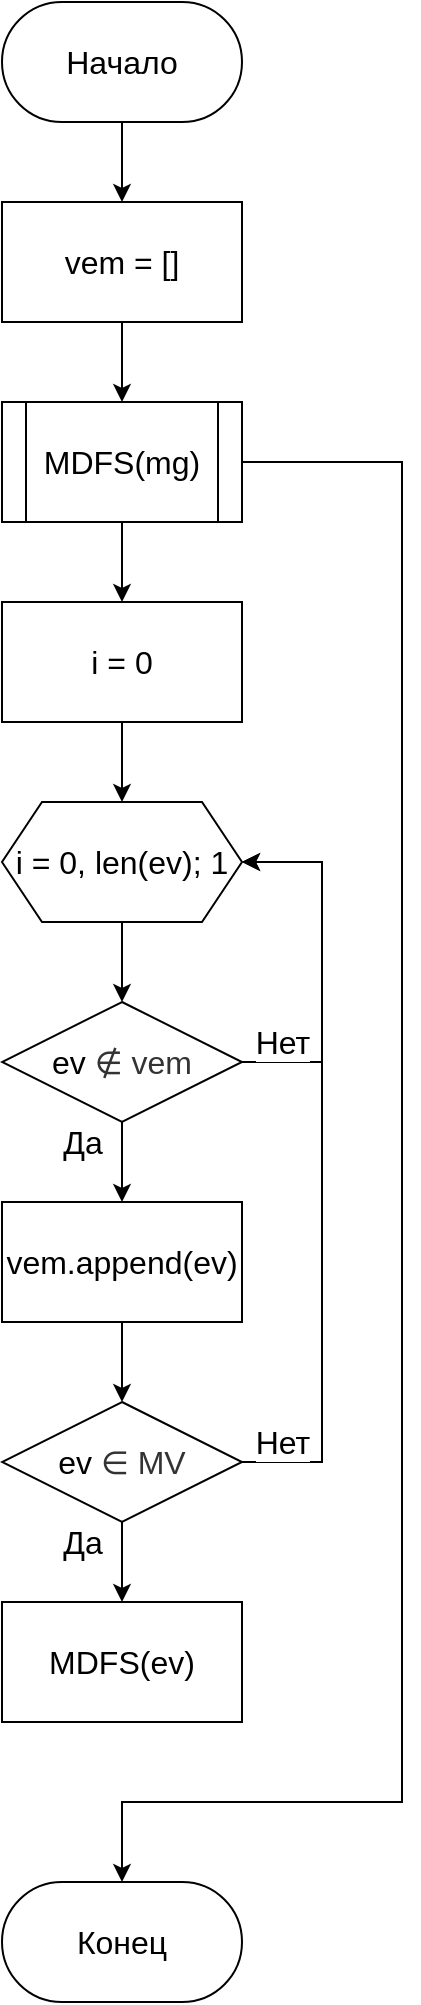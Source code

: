 <mxfile version="20.0.1" type="github" pages="2">
  <diagram id="Fa4nZYaR2a0glFOzJW1c" name="MDFS">
    <mxGraphModel dx="782" dy="436" grid="1" gridSize="10" guides="1" tooltips="1" connect="1" arrows="1" fold="1" page="1" pageScale="1" pageWidth="1169" pageHeight="1654" math="0" shadow="0">
      <root>
        <mxCell id="0" />
        <mxCell id="1" parent="0" />
        <mxCell id="YuWTMLX5p2OOOxLuSh0_-25" style="edgeStyle=orthogonalEdgeStyle;rounded=0;orthogonalLoop=1;jettySize=auto;html=1;exitX=0.5;exitY=1;exitDx=0;exitDy=0;entryX=0.5;entryY=0;entryDx=0;entryDy=0;fontFamily=Helvetica;fontSize=16;" edge="1" parent="1" source="YuWTMLX5p2OOOxLuSh0_-35" target="YuWTMLX5p2OOOxLuSh0_-11">
          <mxGeometry relative="1" as="geometry">
            <mxPoint x="460" y="480" as="sourcePoint" />
          </mxGeometry>
        </mxCell>
        <mxCell id="YuWTMLX5p2OOOxLuSh0_-9" style="edgeStyle=orthogonalEdgeStyle;rounded=0;orthogonalLoop=1;jettySize=auto;html=1;exitX=0.5;exitY=1;exitDx=0;exitDy=0;fontSize=16;entryX=0.5;entryY=0;entryDx=0;entryDy=0;" edge="1" parent="1" source="YuWTMLX5p2OOOxLuSh0_-8" target="YuWTMLX5p2OOOxLuSh0_-18">
          <mxGeometry relative="1" as="geometry">
            <mxPoint x="470" y="200" as="targetPoint" />
          </mxGeometry>
        </mxCell>
        <mxCell id="YuWTMLX5p2OOOxLuSh0_-8" value="vem = []" style="rounded=0;whiteSpace=wrap;html=1;fontSize=16;" vertex="1" parent="1">
          <mxGeometry x="400" y="120" width="120" height="60" as="geometry" />
        </mxCell>
        <mxCell id="YuWTMLX5p2OOOxLuSh0_-13" value="Да" style="edgeStyle=orthogonalEdgeStyle;rounded=0;orthogonalLoop=1;jettySize=auto;html=1;exitX=0.5;exitY=1;exitDx=0;exitDy=0;fontFamily=Helvetica;fontSize=16;entryX=0.5;entryY=0;entryDx=0;entryDy=0;" edge="1" parent="1" source="YuWTMLX5p2OOOxLuSh0_-11" target="YuWTMLX5p2OOOxLuSh0_-14">
          <mxGeometry x="-0.5" y="-20" relative="1" as="geometry">
            <mxPoint x="460" y="620" as="targetPoint" />
            <mxPoint as="offset" />
          </mxGeometry>
        </mxCell>
        <mxCell id="YuWTMLX5p2OOOxLuSh0_-24" value="Нет" style="edgeStyle=orthogonalEdgeStyle;rounded=0;orthogonalLoop=1;jettySize=auto;html=1;exitX=1;exitY=0.5;exitDx=0;exitDy=0;entryX=1;entryY=0.5;entryDx=0;entryDy=0;fontFamily=Helvetica;fontSize=16;" edge="1" parent="1" source="YuWTMLX5p2OOOxLuSh0_-11" target="YuWTMLX5p2OOOxLuSh0_-35">
          <mxGeometry x="-0.778" y="10" relative="1" as="geometry">
            <mxPoint x="520" y="450" as="targetPoint" />
            <Array as="points">
              <mxPoint x="560" y="550" />
              <mxPoint x="560" y="450" />
            </Array>
            <mxPoint as="offset" />
          </mxGeometry>
        </mxCell>
        <mxCell id="YuWTMLX5p2OOOxLuSh0_-11" value="&lt;font style=&quot;font-size: 16px;&quot;&gt;ev&amp;nbsp;&lt;span style=&quot;color: rgb(51, 51, 51); text-align: start; background-color: rgb(255, 255, 255);&quot;&gt;∉&lt;/span&gt;&lt;span style=&quot;color: rgb(51, 51, 51); text-align: start; background-color: rgb(255, 255, 255);&quot;&gt;&amp;nbsp;vem&lt;/span&gt;&lt;/font&gt;" style="rhombus;whiteSpace=wrap;html=1;fontSize=16;" vertex="1" parent="1">
          <mxGeometry x="400" y="520" width="120" height="60" as="geometry" />
        </mxCell>
        <mxCell id="YuWTMLX5p2OOOxLuSh0_-16" style="edgeStyle=orthogonalEdgeStyle;rounded=0;orthogonalLoop=1;jettySize=auto;html=1;exitX=0.5;exitY=1;exitDx=0;exitDy=0;entryX=0.5;entryY=0;entryDx=0;entryDy=0;fontFamily=Helvetica;fontSize=16;" edge="1" parent="1" source="YuWTMLX5p2OOOxLuSh0_-14" target="YuWTMLX5p2OOOxLuSh0_-15">
          <mxGeometry relative="1" as="geometry" />
        </mxCell>
        <mxCell id="YuWTMLX5p2OOOxLuSh0_-14" value="vem.append(ev)" style="rounded=0;whiteSpace=wrap;html=1;fontFamily=Helvetica;fontSize=16;" vertex="1" parent="1">
          <mxGeometry x="400" y="620" width="120" height="60" as="geometry" />
        </mxCell>
        <mxCell id="YuWTMLX5p2OOOxLuSh0_-23" value="Нет" style="edgeStyle=orthogonalEdgeStyle;rounded=0;orthogonalLoop=1;jettySize=auto;html=1;exitX=1;exitY=0.5;exitDx=0;exitDy=0;entryX=1;entryY=0.5;entryDx=0;entryDy=0;fontFamily=Helvetica;fontSize=16;" edge="1" parent="1" source="YuWTMLX5p2OOOxLuSh0_-15" target="YuWTMLX5p2OOOxLuSh0_-35">
          <mxGeometry x="-0.895" y="10" relative="1" as="geometry">
            <mxPoint x="520" y="450" as="targetPoint" />
            <Array as="points">
              <mxPoint x="560" y="750" />
              <mxPoint x="560" y="450" />
            </Array>
            <mxPoint as="offset" />
          </mxGeometry>
        </mxCell>
        <mxCell id="YuWTMLX5p2OOOxLuSh0_-39" value="Да" style="edgeStyle=orthogonalEdgeStyle;rounded=0;orthogonalLoop=1;jettySize=auto;html=1;exitX=0.5;exitY=1;exitDx=0;exitDy=0;entryX=0.5;entryY=0;entryDx=0;entryDy=0;fontFamily=Helvetica;fontSize=16;" edge="1" parent="1" source="YuWTMLX5p2OOOxLuSh0_-15" target="YuWTMLX5p2OOOxLuSh0_-38">
          <mxGeometry x="-0.5" y="-20" relative="1" as="geometry">
            <mxPoint as="offset" />
          </mxGeometry>
        </mxCell>
        <mxCell id="YuWTMLX5p2OOOxLuSh0_-15" value="&lt;font style=&quot;font-size: 16px;&quot;&gt;ev&amp;nbsp;&lt;span style=&quot;color: rgb(51, 51, 51); text-align: start; background-color: rgb(255, 255, 255);&quot;&gt;∈ MV&lt;/span&gt;&lt;/font&gt;" style="rhombus;whiteSpace=wrap;html=1;fontSize=16;" vertex="1" parent="1">
          <mxGeometry x="400" y="720" width="120" height="60" as="geometry" />
        </mxCell>
        <mxCell id="YuWTMLX5p2OOOxLuSh0_-28" style="edgeStyle=orthogonalEdgeStyle;rounded=0;orthogonalLoop=1;jettySize=auto;html=1;exitX=0.5;exitY=1;exitDx=0;exitDy=0;entryX=0.5;entryY=0;entryDx=0;entryDy=0;fontFamily=Helvetica;fontSize=16;" edge="1" parent="1" source="YuWTMLX5p2OOOxLuSh0_-32" target="YuWTMLX5p2OOOxLuSh0_-35">
          <mxGeometry relative="1" as="geometry">
            <mxPoint x="460" y="420" as="targetPoint" />
          </mxGeometry>
        </mxCell>
        <mxCell id="YuWTMLX5p2OOOxLuSh0_-34" style="edgeStyle=orthogonalEdgeStyle;rounded=0;orthogonalLoop=1;jettySize=auto;html=1;exitX=0.5;exitY=1;exitDx=0;exitDy=0;entryX=0.5;entryY=0;entryDx=0;entryDy=0;fontFamily=Helvetica;fontSize=16;" edge="1" parent="1" source="YuWTMLX5p2OOOxLuSh0_-18" target="YuWTMLX5p2OOOxLuSh0_-32">
          <mxGeometry relative="1" as="geometry" />
        </mxCell>
        <mxCell id="YuWTMLX5p2OOOxLuSh0_-36" style="edgeStyle=orthogonalEdgeStyle;rounded=0;orthogonalLoop=1;jettySize=auto;html=1;exitX=1;exitY=0.5;exitDx=0;exitDy=0;fontFamily=Helvetica;fontSize=16;entryX=0.5;entryY=0;entryDx=0;entryDy=0;" edge="1" parent="1" source="YuWTMLX5p2OOOxLuSh0_-18" target="YuWTMLX5p2OOOxLuSh0_-37">
          <mxGeometry relative="1" as="geometry">
            <mxPoint x="460" y="860" as="targetPoint" />
            <Array as="points">
              <mxPoint x="600" y="250" />
              <mxPoint x="600" y="920" />
              <mxPoint x="460" y="920" />
            </Array>
          </mxGeometry>
        </mxCell>
        <mxCell id="YuWTMLX5p2OOOxLuSh0_-18" value="MDFS(mg)" style="shape=process;whiteSpace=wrap;html=1;backgroundOutline=1;fontFamily=Helvetica;fontSize=16;" vertex="1" parent="1">
          <mxGeometry x="400" y="220" width="120" height="60" as="geometry" />
        </mxCell>
        <mxCell id="YuWTMLX5p2OOOxLuSh0_-22" style="edgeStyle=orthogonalEdgeStyle;rounded=0;orthogonalLoop=1;jettySize=auto;html=1;exitX=0.5;exitY=1;exitDx=0;exitDy=0;entryX=0.5;entryY=0;entryDx=0;entryDy=0;fontFamily=Helvetica;fontSize=16;" edge="1" parent="1" source="YuWTMLX5p2OOOxLuSh0_-21" target="YuWTMLX5p2OOOxLuSh0_-8">
          <mxGeometry relative="1" as="geometry" />
        </mxCell>
        <mxCell id="YuWTMLX5p2OOOxLuSh0_-21" value="Начало" style="rounded=1;whiteSpace=wrap;html=1;fontFamily=Helvetica;fontSize=16;arcSize=50;" vertex="1" parent="1">
          <mxGeometry x="400" y="20" width="120" height="60" as="geometry" />
        </mxCell>
        <mxCell id="YuWTMLX5p2OOOxLuSh0_-32" value="i = 0" style="rounded=0;whiteSpace=wrap;html=1;fontFamily=Helvetica;fontSize=16;" vertex="1" parent="1">
          <mxGeometry x="400" y="320" width="120" height="60" as="geometry" />
        </mxCell>
        <mxCell id="YuWTMLX5p2OOOxLuSh0_-35" value="i = 0, len(ev); 1" style="shape=hexagon;perimeter=hexagonPerimeter2;whiteSpace=wrap;html=1;fixedSize=1;fontFamily=Helvetica;fontSize=16;" vertex="1" parent="1">
          <mxGeometry x="400" y="420" width="120" height="60" as="geometry" />
        </mxCell>
        <mxCell id="YuWTMLX5p2OOOxLuSh0_-37" value="Конец" style="rounded=1;whiteSpace=wrap;html=1;fontFamily=Helvetica;fontSize=16;arcSize=50;" vertex="1" parent="1">
          <mxGeometry x="400" y="960" width="120" height="60" as="geometry" />
        </mxCell>
        <mxCell id="YuWTMLX5p2OOOxLuSh0_-38" value="MDFS(ev)" style="rounded=0;whiteSpace=wrap;html=1;fontFamily=Helvetica;fontSize=16;" vertex="1" parent="1">
          <mxGeometry x="400" y="820" width="120" height="60" as="geometry" />
        </mxCell>
      </root>
    </mxGraphModel>
  </diagram>
  <diagram id="lBjjMIyiSKKRzdjplGP9" name="AMF">
    <mxGraphModel dx="823" dy="459" grid="1" gridSize="10" guides="1" tooltips="1" connect="1" arrows="1" fold="1" page="1" pageScale="1" pageWidth="1169" pageHeight="1654" math="0" shadow="0">
      <root>
        <mxCell id="0" />
        <mxCell id="1" parent="0" />
        <mxCell id="QV3drRUGrnjepC4VBnNq-1" style="edgeStyle=orthogonalEdgeStyle;rounded=0;orthogonalLoop=1;jettySize=auto;html=1;exitX=0.5;exitY=1;exitDx=0;exitDy=0;entryX=0.5;entryY=0;entryDx=0;entryDy=0;fontFamily=Helvetica;fontSize=16;" edge="1" parent="1" source="QV3drRUGrnjepC4VBnNq-19" target="QV3drRUGrnjepC4VBnNq-6">
          <mxGeometry relative="1" as="geometry">
            <mxPoint x="540" y="500" as="sourcePoint" />
          </mxGeometry>
        </mxCell>
        <mxCell id="QV3drRUGrnjepC4VBnNq-2" style="edgeStyle=orthogonalEdgeStyle;rounded=0;orthogonalLoop=1;jettySize=auto;html=1;exitX=0.5;exitY=1;exitDx=0;exitDy=0;fontSize=16;entryX=0.5;entryY=0;entryDx=0;entryDy=0;" edge="1" parent="1" source="QV3drRUGrnjepC4VBnNq-17" target="QV3drRUGrnjepC4VBnNq-15">
          <mxGeometry relative="1" as="geometry">
            <mxPoint x="550" y="220" as="targetPoint" />
            <mxPoint x="540" y="200.0" as="sourcePoint" />
          </mxGeometry>
        </mxCell>
        <mxCell id="QV3drRUGrnjepC4VBnNq-4" value="Да" style="edgeStyle=orthogonalEdgeStyle;rounded=0;orthogonalLoop=1;jettySize=auto;html=1;exitX=0.5;exitY=1;exitDx=0;exitDy=0;fontFamily=Helvetica;fontSize=16;entryX=0.5;entryY=0;entryDx=0;entryDy=0;" edge="1" parent="1" source="QV3drRUGrnjepC4VBnNq-6" target="QV3drRUGrnjepC4VBnNq-34">
          <mxGeometry x="-0.5" y="-20" relative="1" as="geometry">
            <mxPoint x="540" y="540" as="targetPoint" />
            <mxPoint as="offset" />
          </mxGeometry>
        </mxCell>
        <mxCell id="QV3drRUGrnjepC4VBnNq-40" style="edgeStyle=orthogonalEdgeStyle;rounded=0;orthogonalLoop=1;jettySize=auto;html=1;exitX=1;exitY=0.5;exitDx=0;exitDy=0;entryX=0.5;entryY=0;entryDx=0;entryDy=0;fontFamily=Helvetica;fontSize=16;" edge="1" parent="1" source="QV3drRUGrnjepC4VBnNq-6" target="QV3drRUGrnjepC4VBnNq-39">
          <mxGeometry relative="1" as="geometry">
            <Array as="points">
              <mxPoint x="660" y="470" />
              <mxPoint x="660" y="780" />
              <mxPoint x="540" y="780" />
            </Array>
          </mxGeometry>
        </mxCell>
        <mxCell id="QV3drRUGrnjepC4VBnNq-6" value="vem[i]&amp;nbsp;&lt;span style=&quot;color: rgb(51, 51, 51); text-align: start; background-color: rgb(255, 255, 255);&quot;&gt;∈ MV&lt;/span&gt;" style="rhombus;whiteSpace=wrap;html=1;fontSize=16;" vertex="1" parent="1">
          <mxGeometry x="460" y="440" width="160" height="60" as="geometry" />
        </mxCell>
        <mxCell id="QV3drRUGrnjepC4VBnNq-12" style="edgeStyle=orthogonalEdgeStyle;rounded=0;orthogonalLoop=1;jettySize=auto;html=1;exitX=0.5;exitY=1;exitDx=0;exitDy=0;entryX=0.5;entryY=0;entryDx=0;entryDy=0;fontFamily=Helvetica;fontSize=16;" edge="1" parent="1" source="QV3drRUGrnjepC4VBnNq-18" target="QV3drRUGrnjepC4VBnNq-19">
          <mxGeometry relative="1" as="geometry">
            <mxPoint x="540" y="440" as="targetPoint" />
          </mxGeometry>
        </mxCell>
        <mxCell id="QV3drRUGrnjepC4VBnNq-13" style="edgeStyle=orthogonalEdgeStyle;rounded=0;orthogonalLoop=1;jettySize=auto;html=1;exitX=0.5;exitY=1;exitDx=0;exitDy=0;entryX=0.5;entryY=0;entryDx=0;entryDy=0;fontFamily=Helvetica;fontSize=16;" edge="1" parent="1" source="QV3drRUGrnjepC4VBnNq-15" target="QV3drRUGrnjepC4VBnNq-18">
          <mxGeometry relative="1" as="geometry" />
        </mxCell>
        <mxCell id="QV3drRUGrnjepC4VBnNq-15" value="AMF" style="shape=process;whiteSpace=wrap;html=1;backgroundOutline=1;fontFamily=Helvetica;fontSize=16;" vertex="1" parent="1">
          <mxGeometry x="460" y="140" width="160" height="60" as="geometry" />
        </mxCell>
        <mxCell id="QV3drRUGrnjepC4VBnNq-17" value="Начало" style="rounded=1;whiteSpace=wrap;html=1;fontFamily=Helvetica;fontSize=16;arcSize=50;" vertex="1" parent="1">
          <mxGeometry x="460" y="40" width="160" height="60" as="geometry" />
        </mxCell>
        <mxCell id="QV3drRUGrnjepC4VBnNq-18" value="i = 0;&lt;br&gt;mt = [[]]" style="rounded=0;whiteSpace=wrap;html=1;fontFamily=Helvetica;fontSize=16;" vertex="1" parent="1">
          <mxGeometry x="460" y="240" width="160" height="60" as="geometry" />
        </mxCell>
        <mxCell id="QV3drRUGrnjepC4VBnNq-44" style="edgeStyle=orthogonalEdgeStyle;rounded=0;orthogonalLoop=1;jettySize=auto;html=1;exitX=1;exitY=0.5;exitDx=0;exitDy=0;entryX=0.5;entryY=0;entryDx=0;entryDy=0;fontFamily=Helvetica;fontSize=16;" edge="1" parent="1" source="QV3drRUGrnjepC4VBnNq-19" target="QV3drRUGrnjepC4VBnNq-20">
          <mxGeometry relative="1" as="geometry">
            <Array as="points">
              <mxPoint x="680" y="370" />
              <mxPoint x="680" y="1040" />
              <mxPoint x="540" y="1040" />
            </Array>
          </mxGeometry>
        </mxCell>
        <mxCell id="QV3drRUGrnjepC4VBnNq-19" value="i = 0, len(vem); 1" style="shape=hexagon;perimeter=hexagonPerimeter2;whiteSpace=wrap;html=1;fixedSize=1;fontFamily=Helvetica;fontSize=16;" vertex="1" parent="1">
          <mxGeometry x="460" y="340" width="160" height="60" as="geometry" />
        </mxCell>
        <mxCell id="QV3drRUGrnjepC4VBnNq-20" value="Конец" style="rounded=1;whiteSpace=wrap;html=1;fontFamily=Helvetica;fontSize=16;arcSize=50;" vertex="1" parent="1">
          <mxGeometry x="480" y="1080" width="120" height="60" as="geometry" />
        </mxCell>
        <mxCell id="QV3drRUGrnjepC4VBnNq-36" style="edgeStyle=orthogonalEdgeStyle;rounded=0;orthogonalLoop=1;jettySize=auto;html=1;exitX=0.5;exitY=1;exitDx=0;exitDy=0;entryX=0.5;entryY=0;entryDx=0;entryDy=0;fontFamily=Helvetica;fontSize=16;" edge="1" parent="1" source="QV3drRUGrnjepC4VBnNq-34" target="QV3drRUGrnjepC4VBnNq-35">
          <mxGeometry relative="1" as="geometry" />
        </mxCell>
        <mxCell id="QV3drRUGrnjepC4VBnNq-38" style="edgeStyle=orthogonalEdgeStyle;rounded=0;orthogonalLoop=1;jettySize=auto;html=1;exitX=1;exitY=0.5;exitDx=0;exitDy=0;entryX=0;entryY=0.5;entryDx=0;entryDy=0;fontFamily=Helvetica;fontSize=16;" edge="1" parent="1" source="QV3drRUGrnjepC4VBnNq-34" target="QV3drRUGrnjepC4VBnNq-19">
          <mxGeometry relative="1" as="geometry">
            <Array as="points">
              <mxPoint x="640" y="570" />
              <mxPoint x="640" y="740" />
              <mxPoint x="420" y="740" />
              <mxPoint x="420" y="370" />
            </Array>
          </mxGeometry>
        </mxCell>
        <mxCell id="QV3drRUGrnjepC4VBnNq-34" value="j = 0, len(vem[i]); 1" style="shape=hexagon;perimeter=hexagonPerimeter2;whiteSpace=wrap;html=1;fixedSize=1;fontFamily=Helvetica;fontSize=16;" vertex="1" parent="1">
          <mxGeometry x="460" y="540" width="160" height="60" as="geometry" />
        </mxCell>
        <mxCell id="QV3drRUGrnjepC4VBnNq-37" style="edgeStyle=orthogonalEdgeStyle;rounded=0;orthogonalLoop=1;jettySize=auto;html=1;exitX=0.5;exitY=1;exitDx=0;exitDy=0;entryX=0;entryY=0.5;entryDx=0;entryDy=0;fontFamily=Helvetica;fontSize=16;" edge="1" parent="1" source="QV3drRUGrnjepC4VBnNq-35" target="QV3drRUGrnjepC4VBnNq-34">
          <mxGeometry relative="1" as="geometry" />
        </mxCell>
        <mxCell id="QV3drRUGrnjepC4VBnNq-35" value="mt[i][j] = mt[j][i] = 1" style="rounded=0;whiteSpace=wrap;html=1;fontFamily=Helvetica;fontSize=16;" vertex="1" parent="1">
          <mxGeometry x="460" y="640" width="160" height="60" as="geometry" />
        </mxCell>
        <mxCell id="QV3drRUGrnjepC4VBnNq-42" style="edgeStyle=orthogonalEdgeStyle;rounded=0;orthogonalLoop=1;jettySize=auto;html=1;exitX=0.5;exitY=1;exitDx=0;exitDy=0;entryX=0.5;entryY=0;entryDx=0;entryDy=0;fontFamily=Helvetica;fontSize=16;" edge="1" parent="1" source="QV3drRUGrnjepC4VBnNq-39" target="QV3drRUGrnjepC4VBnNq-41">
          <mxGeometry relative="1" as="geometry" />
        </mxCell>
        <mxCell id="QV3drRUGrnjepC4VBnNq-39" value="vem[i]&amp;nbsp;&lt;span style=&quot;color: rgb(51, 51, 51); text-align: start; background-color: rgb(255, 255, 255);&quot;&gt;∈ E&lt;/span&gt;" style="rhombus;whiteSpace=wrap;html=1;fontSize=16;" vertex="1" parent="1">
          <mxGeometry x="460" y="820" width="160" height="60" as="geometry" />
        </mxCell>
        <mxCell id="QV3drRUGrnjepC4VBnNq-43" style="edgeStyle=orthogonalEdgeStyle;rounded=0;orthogonalLoop=1;jettySize=auto;html=1;exitX=0.5;exitY=1;exitDx=0;exitDy=0;entryX=0;entryY=0.5;entryDx=0;entryDy=0;fontFamily=Helvetica;fontSize=16;" edge="1" parent="1" source="QV3drRUGrnjepC4VBnNq-41" target="QV3drRUGrnjepC4VBnNq-19">
          <mxGeometry relative="1" as="geometry">
            <Array as="points">
              <mxPoint x="540" y="1000" />
              <mxPoint x="420" y="1000" />
              <mxPoint x="420" y="370" />
            </Array>
          </mxGeometry>
        </mxCell>
        <mxCell id="QV3drRUGrnjepC4VBnNq-41" value="mt[s][e] = mt[e][s] = mt[d][e] = mt[e][d] = 1" style="rounded=0;whiteSpace=wrap;html=1;fontFamily=Helvetica;fontSize=16;" vertex="1" parent="1">
          <mxGeometry x="460" y="920" width="160" height="60" as="geometry" />
        </mxCell>
      </root>
    </mxGraphModel>
  </diagram>
</mxfile>
